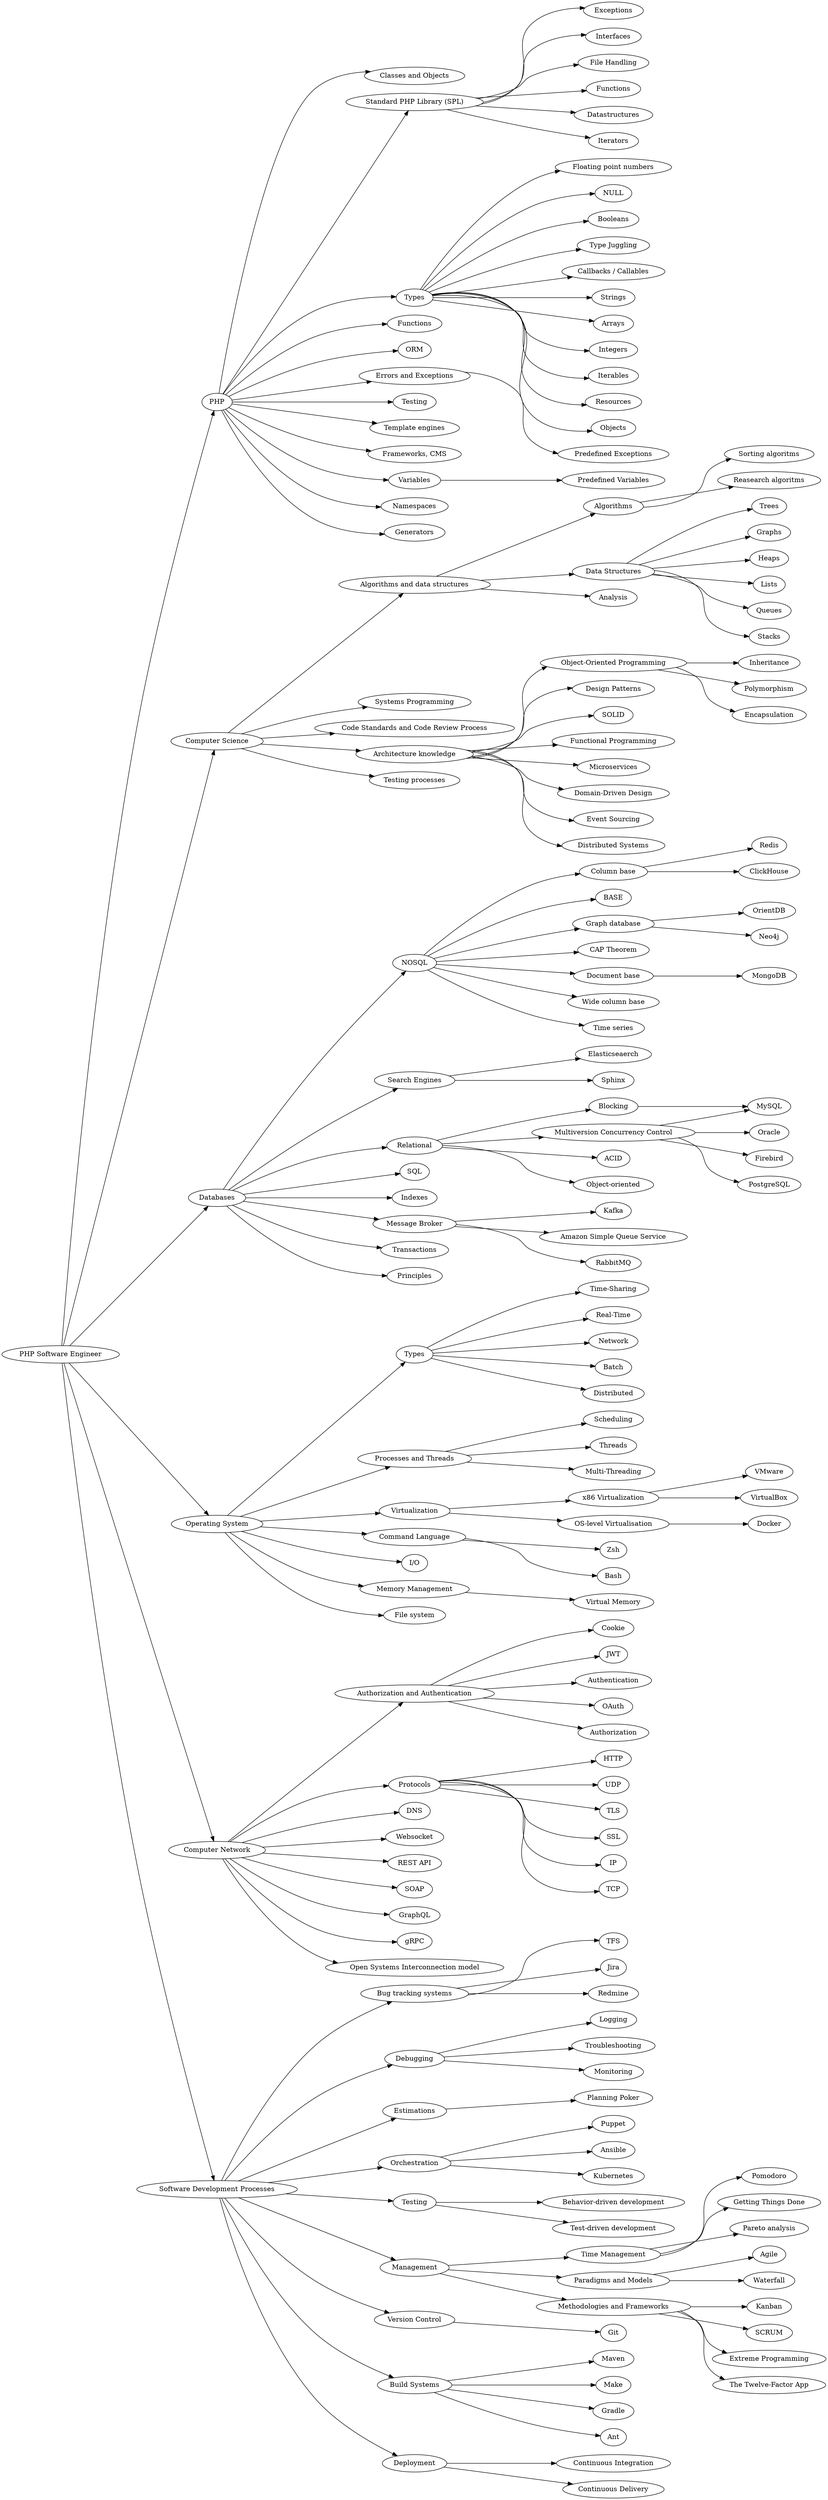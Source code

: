 digraph roadmap {
	rankdir=LR;
	php->php_oop;	
	cs_algorithms->cs_algorithms_algorithms;	
	backend->php;	
	net_auth->net_auth_cookie;	
	php_spl->php_spl_exceptions;	
	cs_algorithms_algorithms->cs_algorithms_structures_sorting;	
	php_spl->php_spl_interfaces;	
	db_nosql->db_nosql_colbase;	
	db_nosql->db_nosql_base;	
	os_types->os_types_time_sharing;	
	cs->systems;	
	php_types->php_floating;	
	management_time->management_time_pomodoro;	
	cs_architecture_oop->cs_architecture_oop_inheritance;	
	os_processes->os_processes_scheduling;	
	os_virtualization_x86->os_virtualization_x86_vmware;	
	cs_architecture_oop->cs_architecture_oop_polymorphism;	
	dev_trackers->dev_trackers_tfs;	
	dev_debugging->dev_debugging_logging;	
	backend->db;	
	php_types->php_null;	
	dev_paradigms->management_paradigms_agile;	
	db_nosql_graph->db_nosql_orient;	
	management_time->management_time_gtd;	
	os->os_processes;	
	db_relational_mvcc->db_relational_oracle;	
	db_search->db_search_elasticseaerch;	
	dev_estimation->management_estimation_poker;	
	backend->net;	
	os_virtualization->os_virtualization_level;	
	db->db_relational;	
	php->php_functions;	
	net->net_protocols;	
	php->php_orm;	
	dev_orchestration->dev_orchestration_puppet;	
	db_relational_blocking->db_mysql;	
	dev_testing->dev_testing_bdd;	
	cs->code;	
	php_errors->php_errors_predefined;	
	backend->cs;	
	net_protocols->net_protocols_http;	
	os_types->os_types_realtime;	
	db->db_sql;	
	os_shell->os_shell_zsh;	
	cs_algorithms_structures->cs_algorithms_structures_trees;	
	os_shell->os_shell_bash;	
	backend->dev;	
	db->db_search;	
	php_types->php_booleans;	
	dev->dev_orchestration;	
	dev_methodologies->dev_methodologies_kanban;	
	db_nosql->db_nosql_cap;	
	os->os_io;	
	php_types->php_juggling;	
	cs_algorithms->cs_algorithms_analysis;	
	db_nosql->db_nosql_doc;	
	dev_management->dev_paradigms;	
	net_protocols->net_protocols_udp;	
	dev_trackers->dev_trackers_jira;	
	os_processes->os_processes_threads;	
	os_virtualization->os_virtualization_x86;	
	os_processes->os_processes_multithreading;	
	dev_management->management_time;	
	os->os_virtualization;	
	net->net_dns;	
	cs_algorithms_structures->cs_algorithms_structures_graphs;	
	db_nosql->db_nosql_colwidebase;	
	net->net_websocket;	
	net->net_restapi;	
	cs_architecture->cs_architecture_patterns;	
	php->php_testing;	
	cs_architecture->cs_architecture_solid;	
	net_protocols->net_protocols_tls;	
	net_auth->net_auth_jwt;	
	db_nosql->db_nosql_graph;	
	net_auth->net_auth_authentication;	
	net->net_soap;	
	php_types->php_callbacks;	
	dev_orchestration->dev_orchestration_ansible;	
	php->php_templates;	
	cs_algorithms_structures->cs_algorithms_structures_heaps;	
	dev->dev_trackers;	
	dev->dev_version;	
	dev_version->dev_version_git;	
	net->net_graphql;	
	dev_debugging->dev_debugging_troubleshooting;	
	cs->cs_architecture;	
	db->db_indexes;	
	dev_methodologies->dev_methodologies_scrum;	
	management_time->management_time_pareto;	
	dev->dev_debugging;	
	os_virtualization_x86->os_virtualization_x86_virtualbox;	
	php_types->php_strings;	
	net_auth->net_auth_oauth;	
	cs_architecture->cs_architecture_func;	
	db_message_broker->db_message_broker_kafka;	
	dev_build->dev_build_maven;	
	dev_deployment->dev_deployment_ci;	
	dev->dev_build;	
	net_auth->net_auth_authorization;	
	os->os_memory;	
	dev_build->dev_build_make;	
	php->php_frameworks;	
	php_spl->php_spl_files;	
	db_search->db_search_sphinx;	
	cs_architecture->cs_architecture_microservices;	
	dev_paradigms->management_paradigms_waterfall;	
	db_nosql_doc->db_nosql_mongo;	
	php_variables->php_variables_predefined;	
	cs->cs_algorithms;	
	net->net_grpc;	
	db_message_broker->db_message_broker_awssqs;	
	php_types->php_arrays;	
	php->php_namespaces;	
	dev_debugging->dev_debugging_monitoring;	
	dev->dev_estimation;	
	dev->dev_management;	
	dev_orchestration->dev_orchestration_k8s;	
	cs_architecture->cs_architecture_ddd;	
	cs_algorithms_algorithms->cs_algorithms_structures_research;	
	db->db_transactions;	
	php->php_errors;	
	net->net_osi;	
	php_spl->php_spl_functions;	
	os_types->os_types_network;	
	dev_deployment->dev_deployment_cd;	
	db_message_broker->db_message_broker_rabbit;	
	cs_architecture->cs_architecture_oop;	
	backend->os;	
	os_virtualization_level->os_virtualization_level_docker;	
	dev_trackers->dev_trackers_redmine;	
	db_relational_mvcc->db_relational_firebird;	
	php->php_spl;	
	php_spl->php_spl_datastructures;	
	cs_architecture_oop->cs_architecture_oop_encapsulation;	
	db_nosql->db_nosql_time;	
	cs_algorithms_structures->cs_algorithms_structures_lists;	
	db->db_principles;	
	php->php_variables;	
	dev_build->dev_build_gradle;	
	net_protocols->net_protocols_ssl;	
	os->os_types;	
	os_types->os_types_batch;	
	dev_methodologies->dev_methodologies_xp;	
	net_protocols->net_protocols_ip;	
	os->os_filesystem;	
	db_relational->db_relational_blocking;	
	cs_algorithms_structures->cs_algorithms_structures_queues;	
	php->php_generators;	
	db_nosql_graph->db_nosql_neo4j;	
	php->php_types;	
	dev_build->dev_build_ant;	
	db_relational_mvcc->db_relational_postgres;	
	net_protocols->net_protocols_tcp;	
	db_relational->db_relational_acid;	
	dev_management->dev_methodologies;	
	db->db_nosql;	
	cs_algorithms_structures->cs_algorithms_structures_stacks;	
	db_nosql_colbase->db_nosql_redis;	
	net->net_auth;	
	os_types->os_types_distributed;	
	os->os_shell;	
	php_types->php_integers;	
	db_relational_mvcc->db_mysql;	
	os_memory->os_memory_virtual;	
	dev->dev_testing;	
	db_relational->db_relational_oo;	
	php_types->php_iterables;	
	php_types->php_resources;	
	php_types->php_objects;	
	cs->testing;	
	cs_architecture->cs_architecture_event;	
	dev->dev_deployment;	
	dev_methodologies->dev_methodologies_12factors;	
	db_relational->db_relational_mvcc;	
	php_spl->php_spl_iterators;	
	cs_architecture->cs_architecture_distributed;	
	db_nosql_colbase->db_nosql_clickhouse;	
	cs_algorithms->cs_algorithms_structures;	
	dev_testing->dev_testing_tdd;	
	db->db_message_broker;	
	php_spl [ label="Standard PHP Library (SPL)" ];
	php_frameworks [ label="Frameworks, CMS" ];
	net_auth_oauth [ label="OAuth" ];
	dev_orchestration_ansible [ label="Ansible" ];
	dev_version_git [ label="Git" ];
	php_testing [ label="Testing" ];
	php_callbacks [ label="Callbacks / Callables" ];
	os_processes_threads [ label="Threads" ];
	os_virtualization_x86_virtualbox [ label="VirtualBox" ];
	db_search_sphinx [ label="Sphinx" ];
	dev_build [ label="Build Systems" ];
	php_arrays [ label="Arrays" ];
	os_virtualization_level_docker [ label="Docker" ];
	php_generators [ label="Generators" ];
	db_message_broker [ label="Message Broker" ];
	db_transactions [ label="Transactions" ];
	db_relational_oo [ label="Object-oriented" ];
	cs [ label="Computer Science" ];
	db_relational_oracle [ label="Oracle" ];
	os [ label="Operating System" ];
	cs_algorithms_structures_sorting [ label="Sorting algoritms" ];
	db_message_broker_rabbit [ label="RabbitMQ" ];
	net_graphql [ label="GraphQL" ];
	cs_architecture_solid [ label="SOLID" ];
	db_nosql_graph [ label="Graph database" ];
	cs_architecture_oop_inheritance [ label="Inheritance" ];
	backend [ label="PHP Software Engineer" ];
	php_spl_interfaces [ label="Interfaces" ];
	management_time_pomodoro [ label="Pomodoro" ];
	dev_testing_tdd [ label="Test-driven development" ];
	dev [ label="Software Development Processes" ];
	net_protocols_ssl [ label="SSL" ];
	cs_architecture_event [ label="Event Sourcing" ];
	db_relational [ label="Relational" ];
	os_processes_multithreading [ label="Multi-Threading" ];
	os_types_realtime [ label="Real-Time" ];
	db_relational_acid [ label="ACID" ];
	dev_methodologies_12factors [ label="The Twelve-Factor App" ];
	db_relational_mvcc [ label="Multiversion Concurrency Control" ];
	db_indexes [ label="Indexes" ];
	os_types_time_sharing [ label="Time-Sharing" ];
	php_juggling [ label="Type Juggling" ];
	cs_algorithms_structures_lists [ label="Lists" ];
	php_orm [ label="ORM" ];
	php_variables_predefined [ label="Predefined Variables" ];
	db_search [ label="Search Engines" ];
	cs_algorithms_structures_research [ label="Reasearch algoritms" ];
	php_spl_datastructures [ label="Datastructures" ];
	db_nosql_cap [ label="CAP Theorem" ];
	cs_architecture_patterns [ label="Design Patterns" ];
	net [ label="Computer Network" ];
	dev_trackers_redmine [ label="Redmine" ];
	php_spl_files [ label="File Handling" ];
	cs_architecture_distributed [ label="Distributed Systems" ];
	dev_debugging_monitoring [ label="Monitoring" ];
	os_io [ label="I/O" ];
	php_types [ label="Types" ];
	dev_orchestration_k8s [ label="Kubernetes" ];
	os_processes [ label="Processes and Threads" ];
	dev_version [ label="Version Control" ];
	dev_methodologies_xp [ label="Extreme Programming" ];
	db_relational_firebird [ label="Firebird" ];
	php_spl_exceptions [ label="Exceptions" ];
	cs_algorithms_algorithms [ label="Algorithms" ];
	dev_paradigms [ label="Paradigms and Models" ];
	db_nosql_redis [ label="Redis" ];
	dev_trackers [ label="Bug tracking systems" ];
	dev_methodologies_scrum [ label="SCRUM" ];
	cs_architecture_oop_polymorphism [ label="Polymorphism" ];
	php_strings [ label="Strings" ];
	os_processes_scheduling [ label="Scheduling" ];
	cs_algorithms_analysis [ label="Analysis" ];
	dev_orchestration [ label="Orchestration" ];
	dev_testing_bdd [ label="Behavior-driven development" ];
	dev_deployment_ci [ label="Continuous Integration" ];
	db_nosql [ label="NOSQL" ];
	management_paradigms_waterfall [ label="Waterfall" ];
	os_types_batch [ label="Batch" ];
	net_osi [ label="Open Systems Interconnection model" ];
	management_time_pareto [ label="Pareto analysis" ];
	db_nosql_orient [ label="OrientDB" ];
	php_floating [ label="Floating point numbers" ];
	php_errors [ label="Errors and Exceptions" ];
	dev_trackers_jira [ label="Jira" ];
	php_errors_predefined [ label="Predefined Exceptions" ];
	php_null [ label="NULL" ];
	php_variables [ label="Variables" ];
	management_paradigms_agile [ label="Agile" ];
	net_grpc [ label="gRPC" ];
	cs_architecture_microservices [ label="Microservices" ];
	os_memory_virtual [ label="Virtual Memory" ];
	dev_methodologies [ label="Methodologies and Frameworks" ];
	management_time_gtd [ label="Getting Things Done" ];
	db_nosql_time [ label="Time series" ];
	cs_algorithms_structures_stacks [ label="Stacks" ];
	dev_testing [ label="Testing" ];
	os_types [ label="Types" ];
	net_protocols_udp [ label="UDP" ];
	php_integers [ label="Integers" ];
	cs_architecture_func [ label="Functional Programming" ];
	dev_deployment [ label="Deployment" ];
	cs_algorithms_structures_trees [ label="Trees" ];
	php_resources [ label="Resources" ];
	db_mysql [ label="MySQL" ];
	php_spl_functions [ label="Functions" ];
	php_templates [ label="Template engines" ];
	dev_build_gradle [ label="Gradle" ];
	net_protocols_http [ label="HTTP" ];
	cs_architecture_oop_encapsulation [ label="Encapsulation" ];
	dev_deployment_cd [ label="Continuous Delivery" ];
	cs_algorithms_structures_queues [ label="Queues" ];
	os_shell_bash [ label="Bash" ];
	db_relational_postgres [ label="PostgreSQL" ];
	os_virtualization_level [ label="OS-level Virtualisation" ];
	php_objects [ label="Objects" ];
	dev_build_ant [ label="Ant" ];
	net_protocols_ip [ label="IP" ];
	php_oop [ label="Classes and Objects" ];
	dev_trackers_tfs [ label="TFS" ];
	db_search_elasticseaerch [ label="Elasticseaerch" ];
	systems [ label="Systems Programming" ];
	management_time [ label="Time Management" ];
	php_booleans [ label="Booleans" ];
	net_protocols_tls [ label="TLS" ];
	net_auth_authorization [ label="Authorization" ];
	management_estimation_poker [ label="Planning Poker" ];
	db_message_broker_kafka [ label="Kafka" ];
	os_types_network [ label="Network" ];
	cs_algorithms_structures_graphs [ label="Graphs" ];
	dev_methodologies_kanban [ label="Kanban" ];
	os_virtualization_x86_vmware [ label="VMware" ];
	os_memory [ label="Memory Management" ];
	os_shell [ label="Command Language" ];
	db_nosql_neo4j [ label="Neo4j" ];
	db_nosql_colbase [ label="Column base" ];
	db_nosql_mongo [ label="MongoDB" ];
	cs_algorithms_structures [ label="Data Structures" ];
	db_nosql_base [ label="BASE" ];
	dev_debugging [ label="Debugging" ];
	db_nosql_clickhouse [ label="ClickHouse" ];
	dev_debugging_troubleshooting [ label="Troubleshooting" ];
	cs_algorithms_structures_heaps [ label="Heaps" ];
	net_auth_cookie [ label="Cookie" ];
	testing [ label="Testing processes" ];
	net_auth_jwt [ label="JWT" ];
	net_dns [ label="DNS" ];
	php [ label="PHP" ];
	net_protocols_tcp [ label="TCP" ];
	os_filesystem [ label="File system" ];
	cs_architecture_oop [ label="Object-Oriented Programming" ];
	db_message_broker_awssqs [ label="Amazon Simple Queue Service" ];
	os_shell_zsh [ label="Zsh" ];
	cs_architecture_ddd [ label="Domain-Driven Design" ];
	db_nosql_doc [ label="Document base" ];
	php_iterables [ label="Iterables" ];
	php_namespaces [ label="Namespaces" ];
	dev_estimation [ label="Estimations" ];
	net_websocket [ label="Websocket" ];
	os_virtualization [ label="Virtualization" ];
	dev_build_maven [ label="Maven" ];
	php_spl_iterators [ label="Iterators" ];
	dev_debugging_logging [ label="Logging" ];
	dev_management [ label="Management" ];
	db_nosql_colwidebase [ label="Wide column base" ];
	db [ label="Databases" ];
	cs_architecture [ label="Architecture knowledge" ];
	code [ label="Code Standards and Code Review Process" ];
	net_protocols [ label="Protocols" ];
	net_auth_authentication [ label="Authentication" ];
	dev_build_make [ label="Make" ];
	php_functions [ label="Functions" ];
	db_relational_blocking [ label="Blocking" ];
	cs_algorithms [ label="Algorithms and data structures" ];
	os_types_distributed [ label="Distributed" ];
	db_sql [ label="SQL" ];
	dev_orchestration_puppet [ label="Puppet" ];
	net_soap [ label="SOAP" ];
	os_virtualization_x86 [ label="x86 Virtualization" ];
	net_auth [ label="Authorization and Authentication" ];
	db_principles [ label="Principles" ];
	net_restapi [ label="REST API" ];
}
